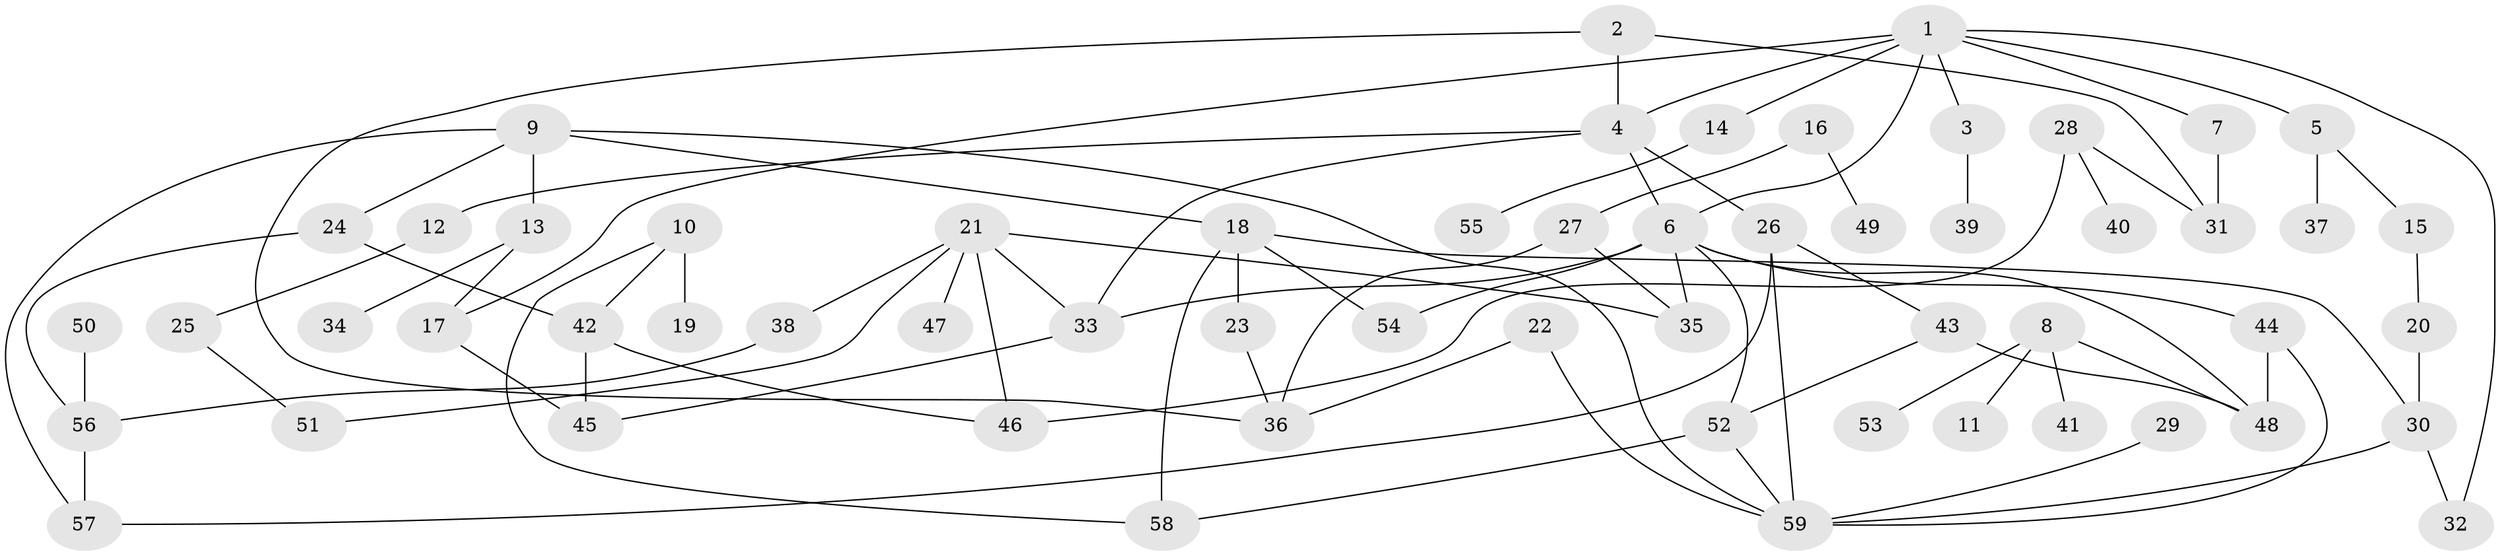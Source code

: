 // original degree distribution, {3: 0.2288135593220339, 6: 0.05084745762711865, 7: 0.00847457627118644, 4: 0.07627118644067797, 2: 0.3389830508474576, 8: 0.00847457627118644, 5: 0.01694915254237288, 1: 0.2711864406779661}
// Generated by graph-tools (version 1.1) at 2025/01/03/09/25 03:01:06]
// undirected, 59 vertices, 85 edges
graph export_dot {
graph [start="1"]
  node [color=gray90,style=filled];
  1;
  2;
  3;
  4;
  5;
  6;
  7;
  8;
  9;
  10;
  11;
  12;
  13;
  14;
  15;
  16;
  17;
  18;
  19;
  20;
  21;
  22;
  23;
  24;
  25;
  26;
  27;
  28;
  29;
  30;
  31;
  32;
  33;
  34;
  35;
  36;
  37;
  38;
  39;
  40;
  41;
  42;
  43;
  44;
  45;
  46;
  47;
  48;
  49;
  50;
  51;
  52;
  53;
  54;
  55;
  56;
  57;
  58;
  59;
  1 -- 3 [weight=1.0];
  1 -- 4 [weight=1.0];
  1 -- 5 [weight=1.0];
  1 -- 6 [weight=1.0];
  1 -- 7 [weight=1.0];
  1 -- 14 [weight=1.0];
  1 -- 17 [weight=1.0];
  1 -- 32 [weight=1.0];
  2 -- 4 [weight=1.0];
  2 -- 31 [weight=1.0];
  2 -- 36 [weight=1.0];
  3 -- 39 [weight=1.0];
  4 -- 6 [weight=1.0];
  4 -- 12 [weight=1.0];
  4 -- 26 [weight=1.0];
  4 -- 33 [weight=1.0];
  5 -- 15 [weight=1.0];
  5 -- 37 [weight=1.0];
  6 -- 33 [weight=1.0];
  6 -- 35 [weight=1.0];
  6 -- 44 [weight=1.0];
  6 -- 48 [weight=1.0];
  6 -- 52 [weight=1.0];
  6 -- 54 [weight=1.0];
  7 -- 31 [weight=1.0];
  8 -- 11 [weight=2.0];
  8 -- 41 [weight=1.0];
  8 -- 48 [weight=1.0];
  8 -- 53 [weight=1.0];
  9 -- 13 [weight=1.0];
  9 -- 18 [weight=1.0];
  9 -- 24 [weight=1.0];
  9 -- 57 [weight=1.0];
  9 -- 59 [weight=1.0];
  10 -- 19 [weight=1.0];
  10 -- 42 [weight=1.0];
  10 -- 58 [weight=1.0];
  12 -- 25 [weight=1.0];
  13 -- 17 [weight=1.0];
  13 -- 34 [weight=1.0];
  14 -- 55 [weight=1.0];
  15 -- 20 [weight=1.0];
  16 -- 27 [weight=1.0];
  16 -- 49 [weight=1.0];
  17 -- 45 [weight=1.0];
  18 -- 23 [weight=1.0];
  18 -- 30 [weight=1.0];
  18 -- 54 [weight=1.0];
  18 -- 58 [weight=1.0];
  20 -- 30 [weight=1.0];
  21 -- 33 [weight=1.0];
  21 -- 35 [weight=1.0];
  21 -- 38 [weight=1.0];
  21 -- 46 [weight=1.0];
  21 -- 47 [weight=1.0];
  21 -- 51 [weight=1.0];
  22 -- 36 [weight=1.0];
  22 -- 59 [weight=1.0];
  23 -- 36 [weight=1.0];
  24 -- 42 [weight=1.0];
  24 -- 56 [weight=1.0];
  25 -- 51 [weight=1.0];
  26 -- 43 [weight=1.0];
  26 -- 57 [weight=1.0];
  26 -- 59 [weight=1.0];
  27 -- 35 [weight=1.0];
  27 -- 36 [weight=1.0];
  28 -- 31 [weight=1.0];
  28 -- 40 [weight=1.0];
  28 -- 46 [weight=1.0];
  29 -- 59 [weight=1.0];
  30 -- 32 [weight=1.0];
  30 -- 59 [weight=1.0];
  33 -- 45 [weight=1.0];
  38 -- 56 [weight=1.0];
  42 -- 45 [weight=1.0];
  42 -- 46 [weight=1.0];
  43 -- 48 [weight=1.0];
  43 -- 52 [weight=1.0];
  44 -- 48 [weight=1.0];
  44 -- 59 [weight=1.0];
  50 -- 56 [weight=1.0];
  52 -- 58 [weight=1.0];
  52 -- 59 [weight=1.0];
  56 -- 57 [weight=1.0];
}
